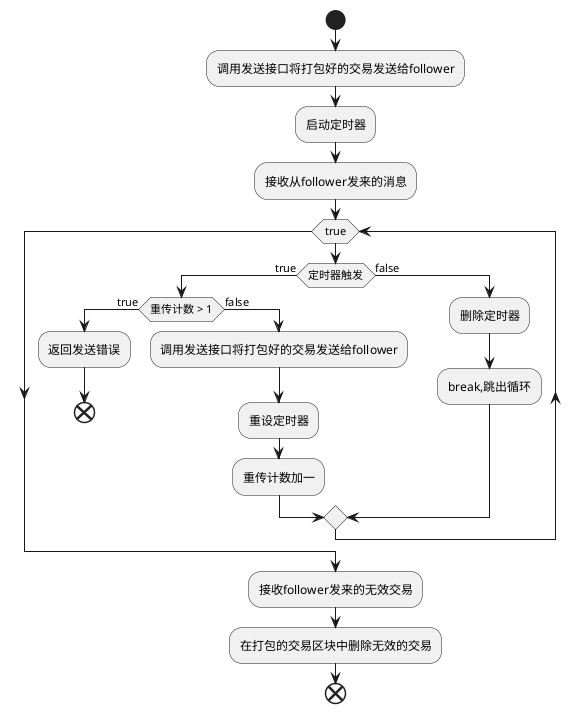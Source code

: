 @startuml

start
:调用发送接口将打包好的交易发送给follower;
:启动定时器;
:接收从follower发来的消息;
while (true)
    if (定时器触发) then (true)
        if (重传计数 > 1) then (true)
            :返回发送错误;
            end
        else (false)
            :调用发送接口将打包好的交易发送给follower;
            :重设定时器;
            :重传计数加一;
        endif
    else (false)
        :删除定时器;
        :break,跳出循环;
    endif
endwhile
    :接收follower发来的无效交易;
    :在打包的交易区块中删除无效的交易;
end
@enduml